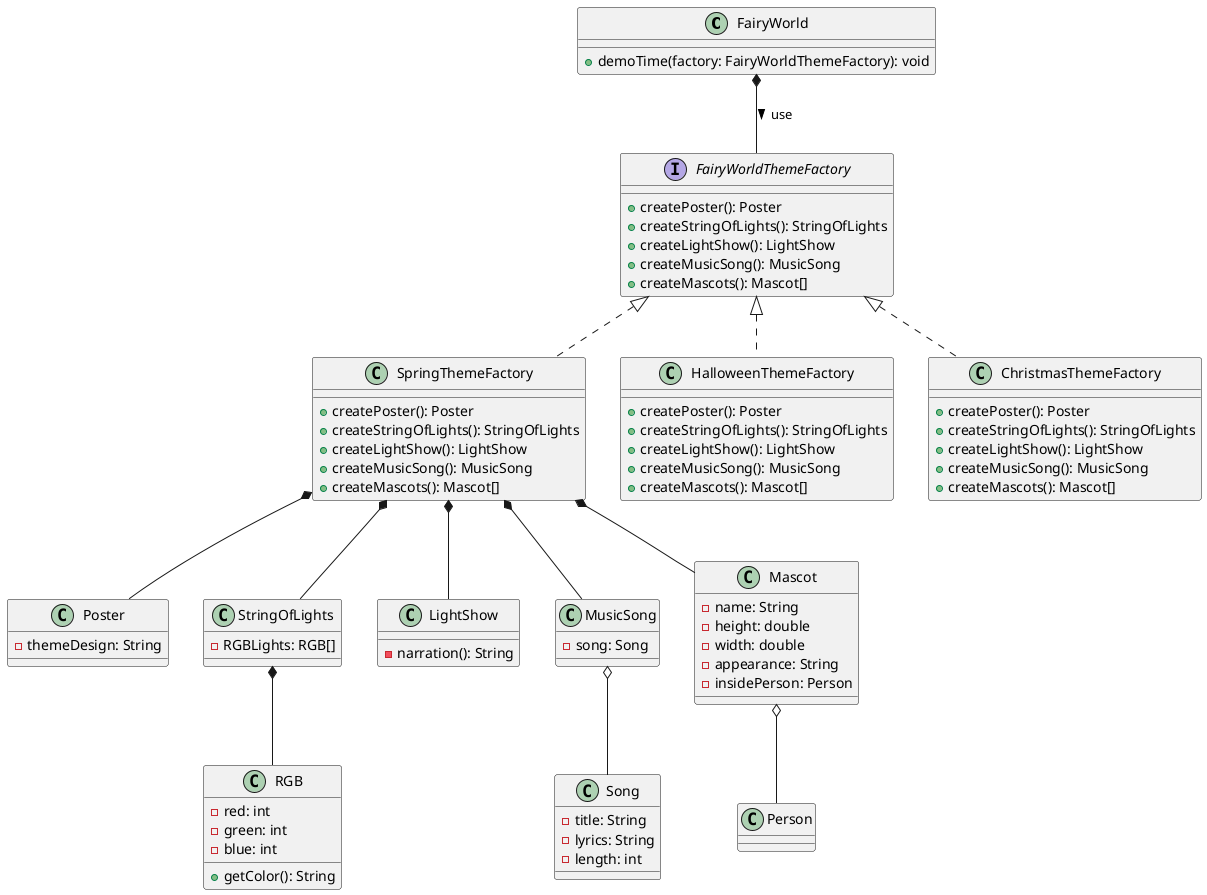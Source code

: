 @startuml

class FairyWorld {
    + demoTime(factory: FairyWorldThemeFactory): void
}

interface FairyWorldThemeFactory {
    + createPoster(): Poster
    + createStringOfLights(): StringOfLights
    + createLightShow(): LightShow
    + createMusicSong(): MusicSong
    + createMascots(): Mascot[]
}

class SpringThemeFactory {
    + createPoster(): Poster
    + createStringOfLights(): StringOfLights
    + createLightShow(): LightShow
    + createMusicSong(): MusicSong
    + createMascots(): Mascot[]
}

class HalloweenThemeFactory {
    + createPoster(): Poster
    + createStringOfLights(): StringOfLights
    + createLightShow(): LightShow
    + createMusicSong(): MusicSong
    + createMascots(): Mascot[]
}

class ChristmasThemeFactory {
    + createPoster(): Poster
    + createStringOfLights(): StringOfLights
    + createLightShow(): LightShow
    + createMusicSong(): MusicSong
    + createMascots(): Mascot[]
}

class Poster {
    - themeDesign: String
}

class StringOfLights {
    - RGBLights: RGB[]
}

class LightShow {
    - narration(): String
}

class MusicSong {
    - song: Song
}

class Song {
    - title: String
    - lyrics: String
    - length: int
}

class Mascot {
    - name: String
    - height: double
    - width: double
    - appearance: String
    - insidePerson: Person
}

class Person {

}

class RGB {
    - red: int
    - green: int
    - blue: int
    + getColor(): String
}

FairyWorld *-- FairyWorldThemeFactory : use >
FairyWorldThemeFactory <|..SpringThemeFactory
FairyWorldThemeFactory <|.. HalloweenThemeFactory
FairyWorldThemeFactory <|.. ChristmasThemeFactory
StringOfLights *-- RGB
SpringThemeFactory *-- Poster
SpringThemeFactory *-- StringOfLights
SpringThemeFactory *-- LightShow
SpringThemeFactory *-- MusicSong
MusicSong o-- Song
SpringThemeFactory *-- Mascot
Mascot o-- Person

@enduml
